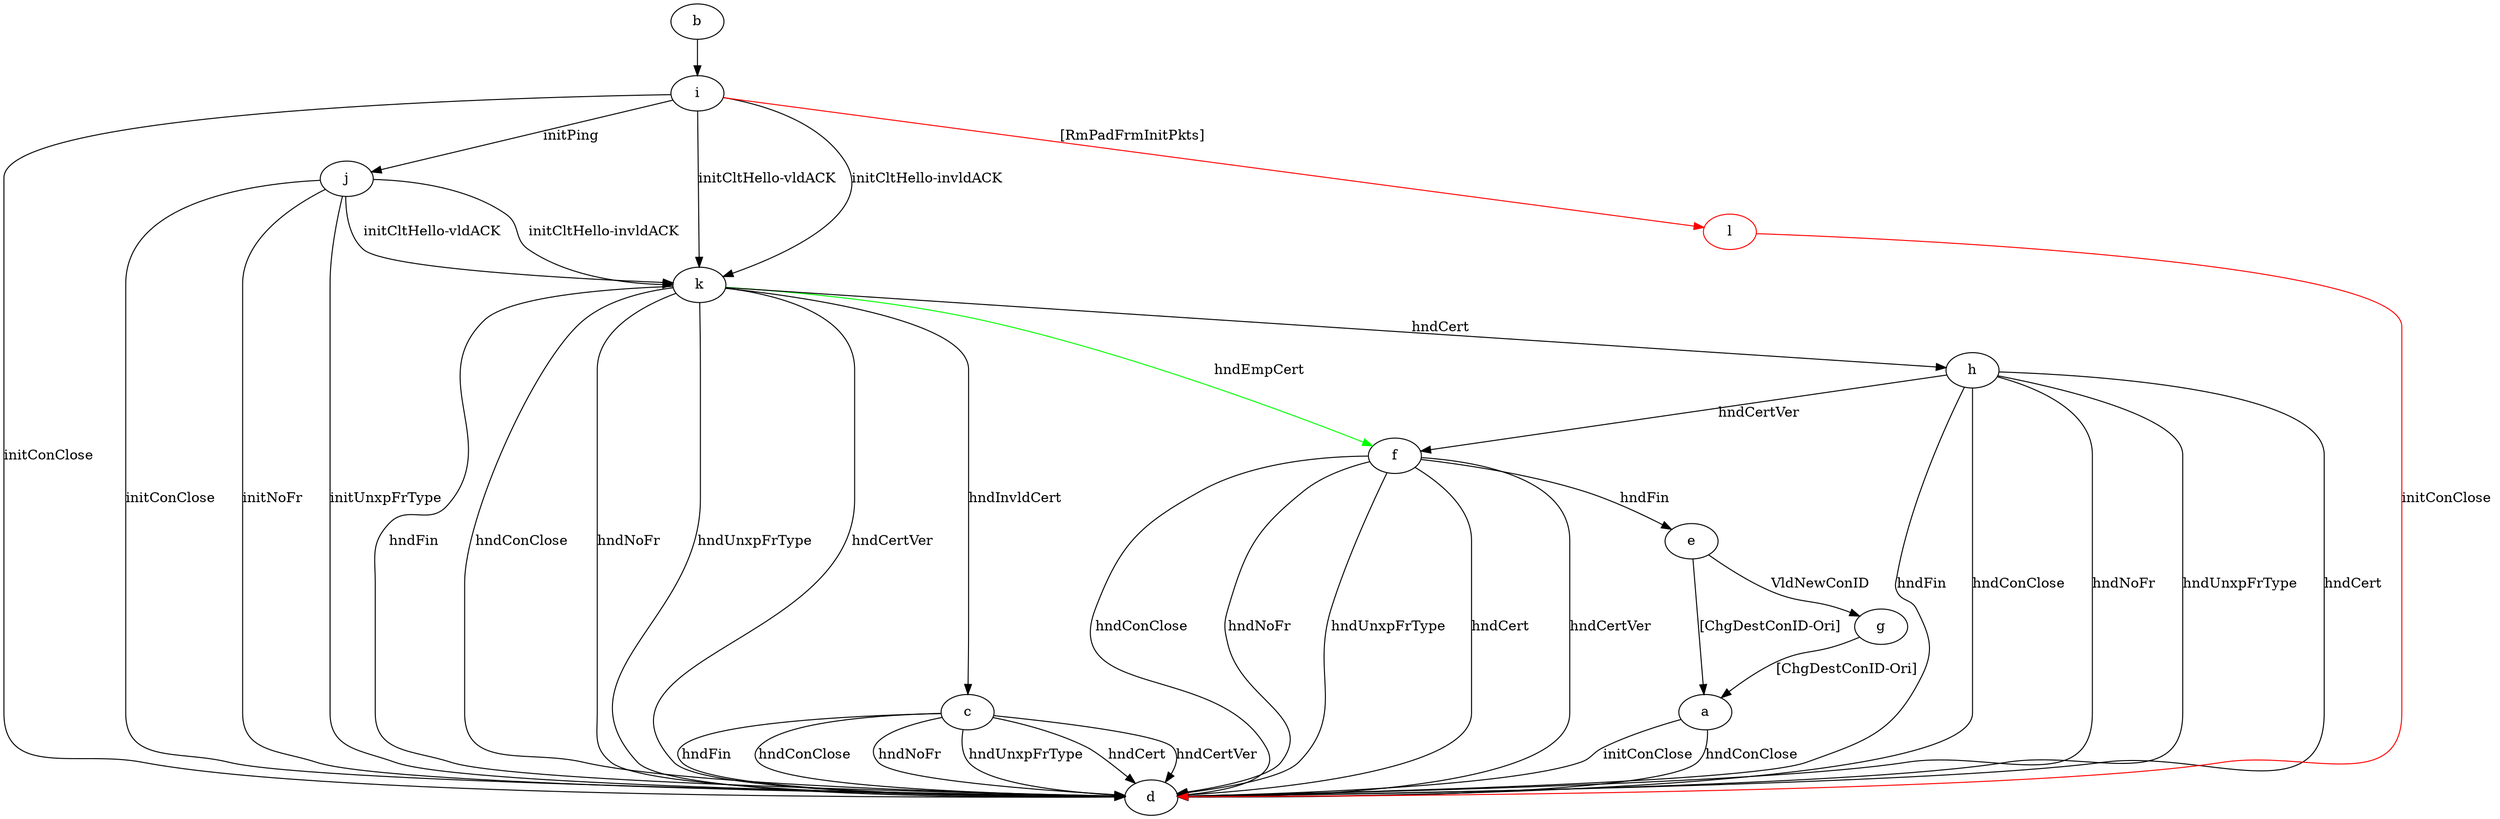 digraph "" {
	a -> d	[key=0,
		label="initConClose "];
	a -> d	[key=1,
		label="hndConClose "];
	b -> i	[key=0];
	c -> d	[key=0,
		label="hndFin "];
	c -> d	[key=1,
		label="hndConClose "];
	c -> d	[key=2,
		label="hndNoFr "];
	c -> d	[key=3,
		label="hndUnxpFrType "];
	c -> d	[key=4,
		label="hndCert "];
	c -> d	[key=5,
		label="hndCertVer "];
	e -> a	[key=0,
		label="[ChgDestConID-Ori] "];
	e -> g	[key=0,
		label="VldNewConID "];
	f -> d	[key=0,
		label="hndConClose "];
	f -> d	[key=1,
		label="hndNoFr "];
	f -> d	[key=2,
		label="hndUnxpFrType "];
	f -> d	[key=3,
		label="hndCert "];
	f -> d	[key=4,
		label="hndCertVer "];
	f -> e	[key=0,
		label="hndFin "];
	g -> a	[key=0,
		label="[ChgDestConID-Ori] "];
	h -> d	[key=0,
		label="hndFin "];
	h -> d	[key=1,
		label="hndConClose "];
	h -> d	[key=2,
		label="hndNoFr "];
	h -> d	[key=3,
		label="hndUnxpFrType "];
	h -> d	[key=4,
		label="hndCert "];
	h -> f	[key=0,
		label="hndCertVer "];
	i -> d	[key=0,
		label="initConClose "];
	i -> j	[key=0,
		label="initPing "];
	i -> k	[key=0,
		label="initCltHello-vldACK "];
	i -> k	[key=1,
		label="initCltHello-invldACK "];
	l	[color=red];
	i -> l	[key=0,
		color=red,
		label="[RmPadFrmInitPkts] "];
	j -> d	[key=0,
		label="initConClose "];
	j -> d	[key=1,
		label="initNoFr "];
	j -> d	[key=2,
		label="initUnxpFrType "];
	j -> k	[key=0,
		label="initCltHello-vldACK "];
	j -> k	[key=1,
		label="initCltHello-invldACK "];
	k -> c	[key=0,
		label="hndInvldCert "];
	k -> d	[key=0,
		label="hndFin "];
	k -> d	[key=1,
		label="hndConClose "];
	k -> d	[key=2,
		label="hndNoFr "];
	k -> d	[key=3,
		label="hndUnxpFrType "];
	k -> d	[key=4,
		label="hndCertVer "];
	k -> f	[key=0,
		color=green,
		label="hndEmpCert "];
	k -> h	[key=0,
		label="hndCert "];
	l -> d	[key=0,
		color=red,
		label="initConClose "];
}
